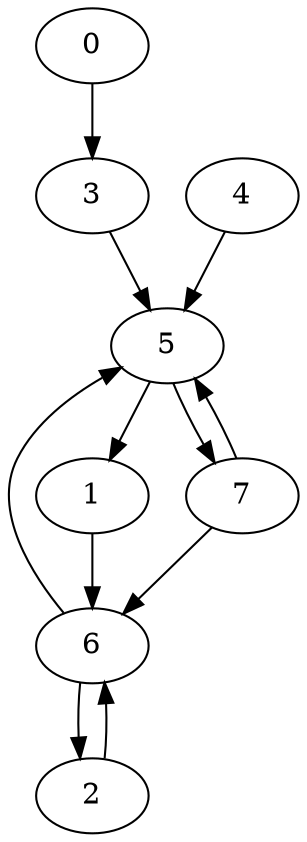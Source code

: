 digraph g   {
    0 -> 3
    1 -> 6
    2 -> 6
    3 -> 5
    4 -> 5
    5 -> 1
    5 -> 7
    6 -> 2
    6 -> 5
    7 -> 5
    7 -> 6
}